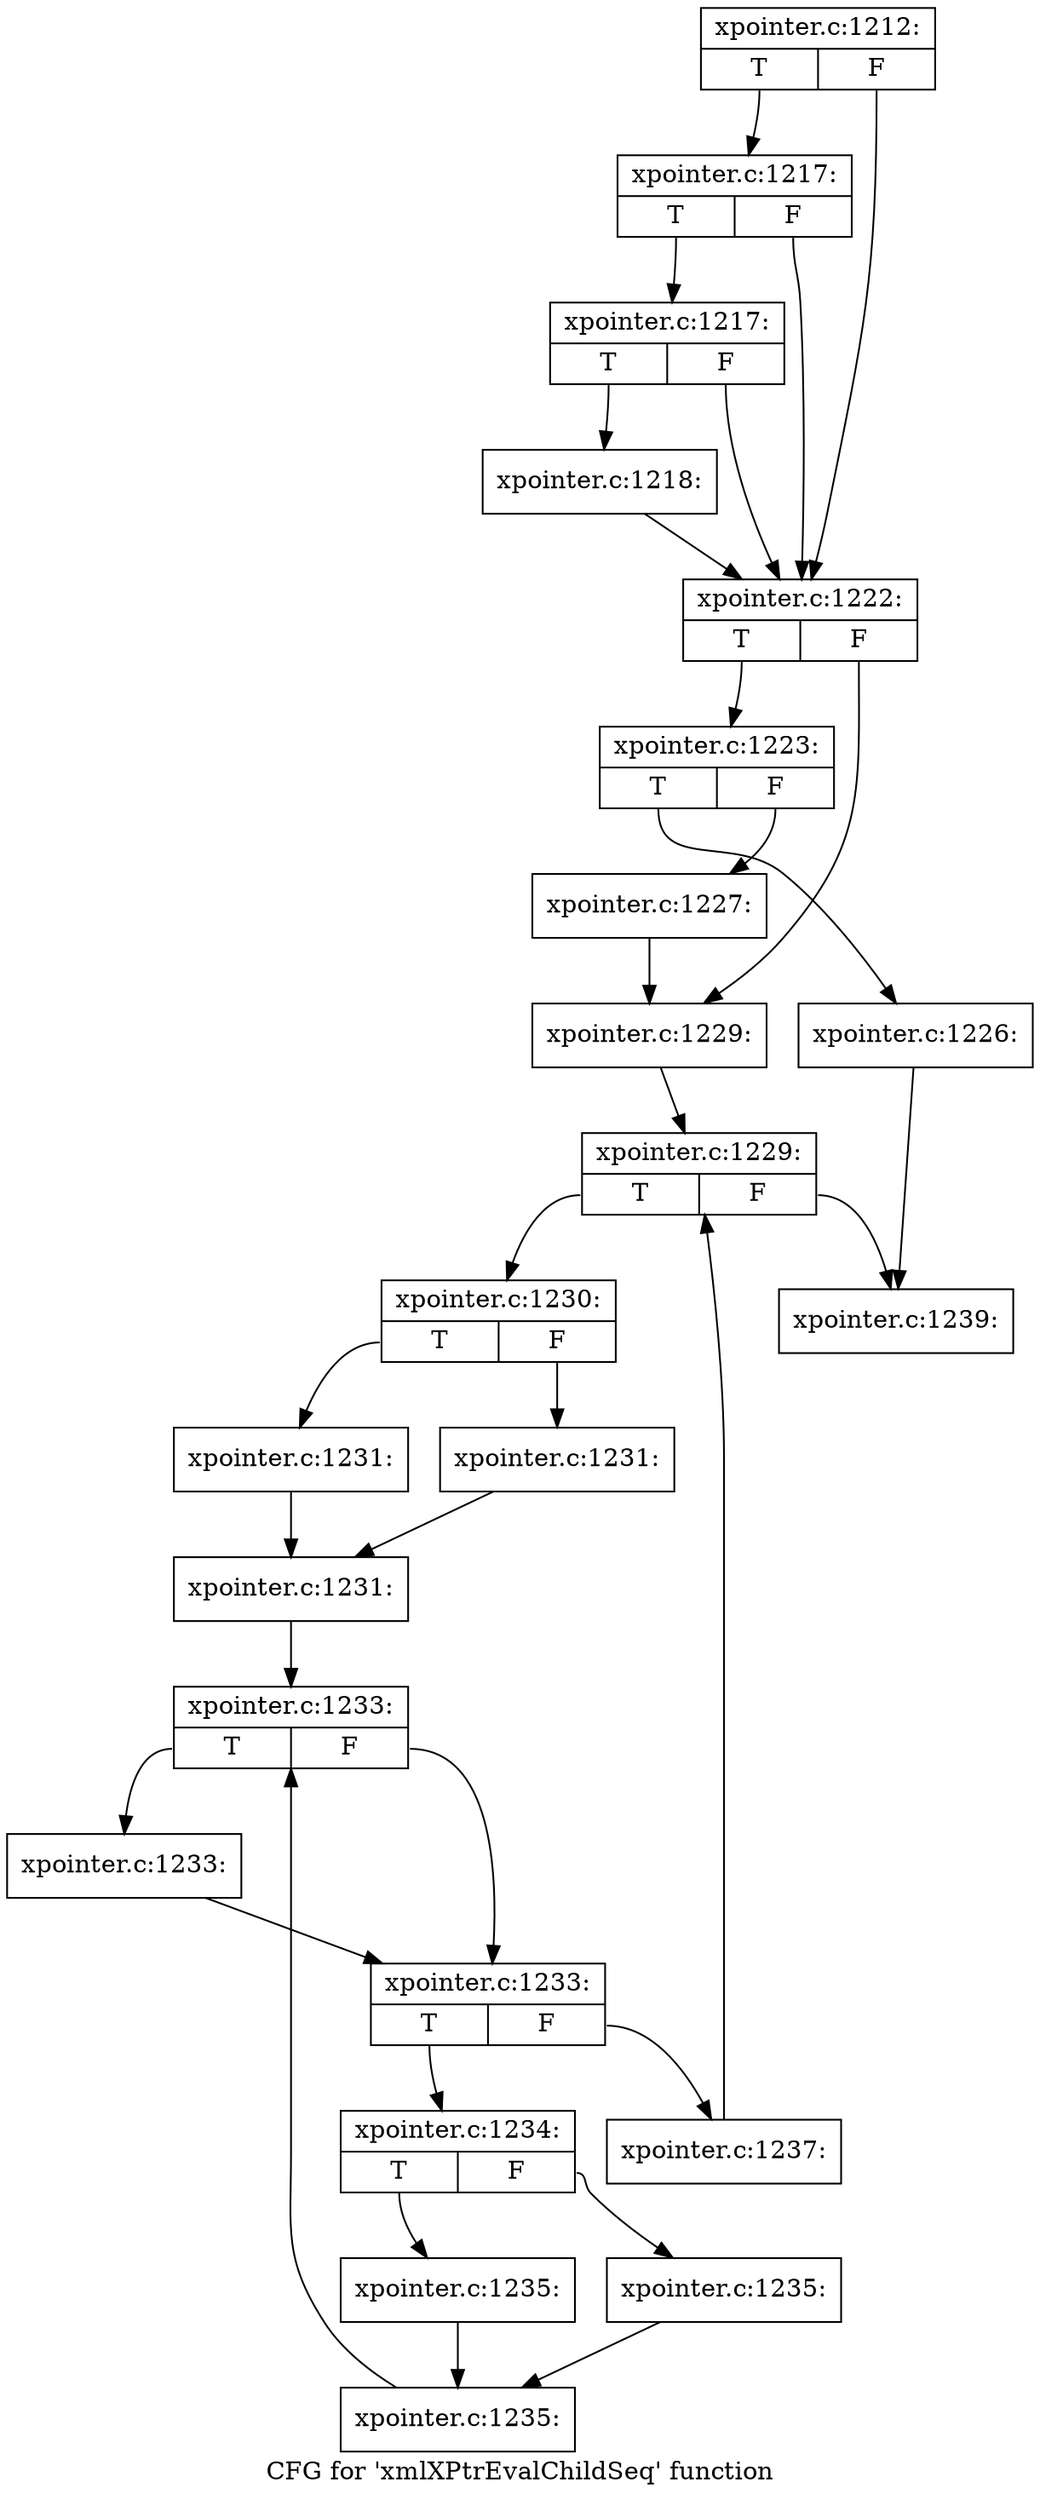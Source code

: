 digraph "CFG for 'xmlXPtrEvalChildSeq' function" {
	label="CFG for 'xmlXPtrEvalChildSeq' function";

	Node0x51d3810 [shape=record,label="{xpointer.c:1212:|{<s0>T|<s1>F}}"];
	Node0x51d3810:s0 -> Node0x51df650;
	Node0x51d3810:s1 -> Node0x51df5b0;
	Node0x51df650 [shape=record,label="{xpointer.c:1217:|{<s0>T|<s1>F}}"];
	Node0x51df650:s0 -> Node0x51df600;
	Node0x51df650:s1 -> Node0x51df5b0;
	Node0x51df600 [shape=record,label="{xpointer.c:1217:|{<s0>T|<s1>F}}"];
	Node0x51df600:s0 -> Node0x51d3ca0;
	Node0x51df600:s1 -> Node0x51df5b0;
	Node0x51d3ca0 [shape=record,label="{xpointer.c:1218:}"];
	Node0x51d3ca0 -> Node0x51df5b0;
	Node0x51df5b0 [shape=record,label="{xpointer.c:1222:|{<s0>T|<s1>F}}"];
	Node0x51df5b0:s0 -> Node0x51e05b0;
	Node0x51df5b0:s1 -> Node0x51e0600;
	Node0x51e05b0 [shape=record,label="{xpointer.c:1223:|{<s0>T|<s1>F}}"];
	Node0x51e05b0:s0 -> Node0x51e1630;
	Node0x51e05b0:s1 -> Node0x51e1960;
	Node0x51e1630 [shape=record,label="{xpointer.c:1226:}"];
	Node0x51e1630 -> Node0x51e2300;
	Node0x51e1960 [shape=record,label="{xpointer.c:1227:}"];
	Node0x51e1960 -> Node0x51e0600;
	Node0x51e0600 [shape=record,label="{xpointer.c:1229:}"];
	Node0x51e0600 -> Node0x51e2150;
	Node0x51e2150 [shape=record,label="{xpointer.c:1229:|{<s0>T|<s1>F}}"];
	Node0x51e2150:s0 -> Node0x51e25d0;
	Node0x51e2150:s1 -> Node0x51e2300;
	Node0x51e25d0 [shape=record,label="{xpointer.c:1230:|{<s0>T|<s1>F}}"];
	Node0x51e25d0:s0 -> Node0x51e28f0;
	Node0x51e25d0:s1 -> Node0x51e2940;
	Node0x51e28f0 [shape=record,label="{xpointer.c:1231:}"];
	Node0x51e28f0 -> Node0x51e2990;
	Node0x51e2940 [shape=record,label="{xpointer.c:1231:}"];
	Node0x51e2940 -> Node0x51e2990;
	Node0x51e2990 [shape=record,label="{xpointer.c:1231:}"];
	Node0x51e2990 -> Node0x51e3220;
	Node0x51e3220 [shape=record,label="{xpointer.c:1233:|{<s0>T|<s1>F}}"];
	Node0x51e3220:s0 -> Node0x51e34d0;
	Node0x51e3220:s1 -> Node0x51e3480;
	Node0x51e34d0 [shape=record,label="{xpointer.c:1233:}"];
	Node0x51e34d0 -> Node0x51e3480;
	Node0x51e3480 [shape=record,label="{xpointer.c:1233:|{<s0>T|<s1>F}}"];
	Node0x51e3480:s0 -> Node0x51e1720;
	Node0x51e3480:s1 -> Node0x51e3400;
	Node0x51e1720 [shape=record,label="{xpointer.c:1234:|{<s0>T|<s1>F}}"];
	Node0x51e1720:s0 -> Node0x509f330;
	Node0x51e1720:s1 -> Node0x509f380;
	Node0x509f330 [shape=record,label="{xpointer.c:1235:}"];
	Node0x509f330 -> Node0x509f3d0;
	Node0x509f380 [shape=record,label="{xpointer.c:1235:}"];
	Node0x509f380 -> Node0x509f3d0;
	Node0x509f3d0 [shape=record,label="{xpointer.c:1235:}"];
	Node0x509f3d0 -> Node0x51e3220;
	Node0x51e3400 [shape=record,label="{xpointer.c:1237:}"];
	Node0x51e3400 -> Node0x51e2150;
	Node0x51e2300 [shape=record,label="{xpointer.c:1239:}"];
}

